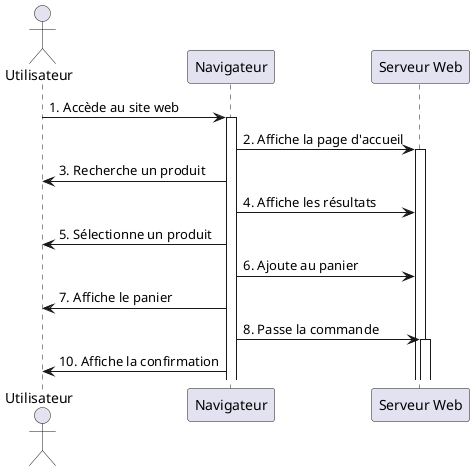 @startuml
actor Utilisateur
participant Navigateur
participant "Serveur Web" as ServeurWeb

Utilisateur -> Navigateur: 1. Accède au site web
activate Navigateur
Navigateur -> ServeurWeb: 2. Affiche la page d'accueil
activate ServeurWeb
Utilisateur <- Navigateur: 3. Recherche un produit
Navigateur -> ServeurWeb: 4. Affiche les résultats
Utilisateur <- Navigateur: 5. Sélectionne un produit
Navigateur -> ServeurWeb: 6. Ajoute au panier
Utilisateur <- Navigateur: 7. Affiche le panier
Navigateur -> ServeurWeb: 8. Passe la commande
activate ServeurWeb
Utilisateur <- Navigateur: 10. Affiche la confirmation
@enduml
